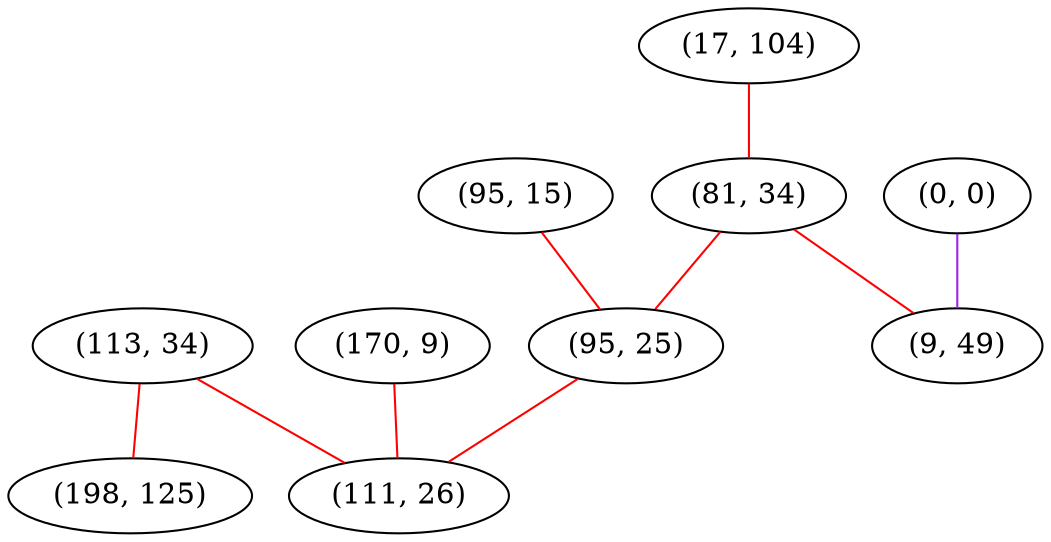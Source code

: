 graph "" {
"(113, 34)";
"(17, 104)";
"(0, 0)";
"(198, 125)";
"(95, 15)";
"(81, 34)";
"(170, 9)";
"(9, 49)";
"(95, 25)";
"(111, 26)";
"(113, 34)" -- "(198, 125)"  [color=red, key=0, weight=1];
"(113, 34)" -- "(111, 26)"  [color=red, key=0, weight=1];
"(17, 104)" -- "(81, 34)"  [color=red, key=0, weight=1];
"(0, 0)" -- "(9, 49)"  [color=purple, key=0, weight=4];
"(95, 15)" -- "(95, 25)"  [color=red, key=0, weight=1];
"(81, 34)" -- "(9, 49)"  [color=red, key=0, weight=1];
"(81, 34)" -- "(95, 25)"  [color=red, key=0, weight=1];
"(170, 9)" -- "(111, 26)"  [color=red, key=0, weight=1];
"(95, 25)" -- "(111, 26)"  [color=red, key=0, weight=1];
}
